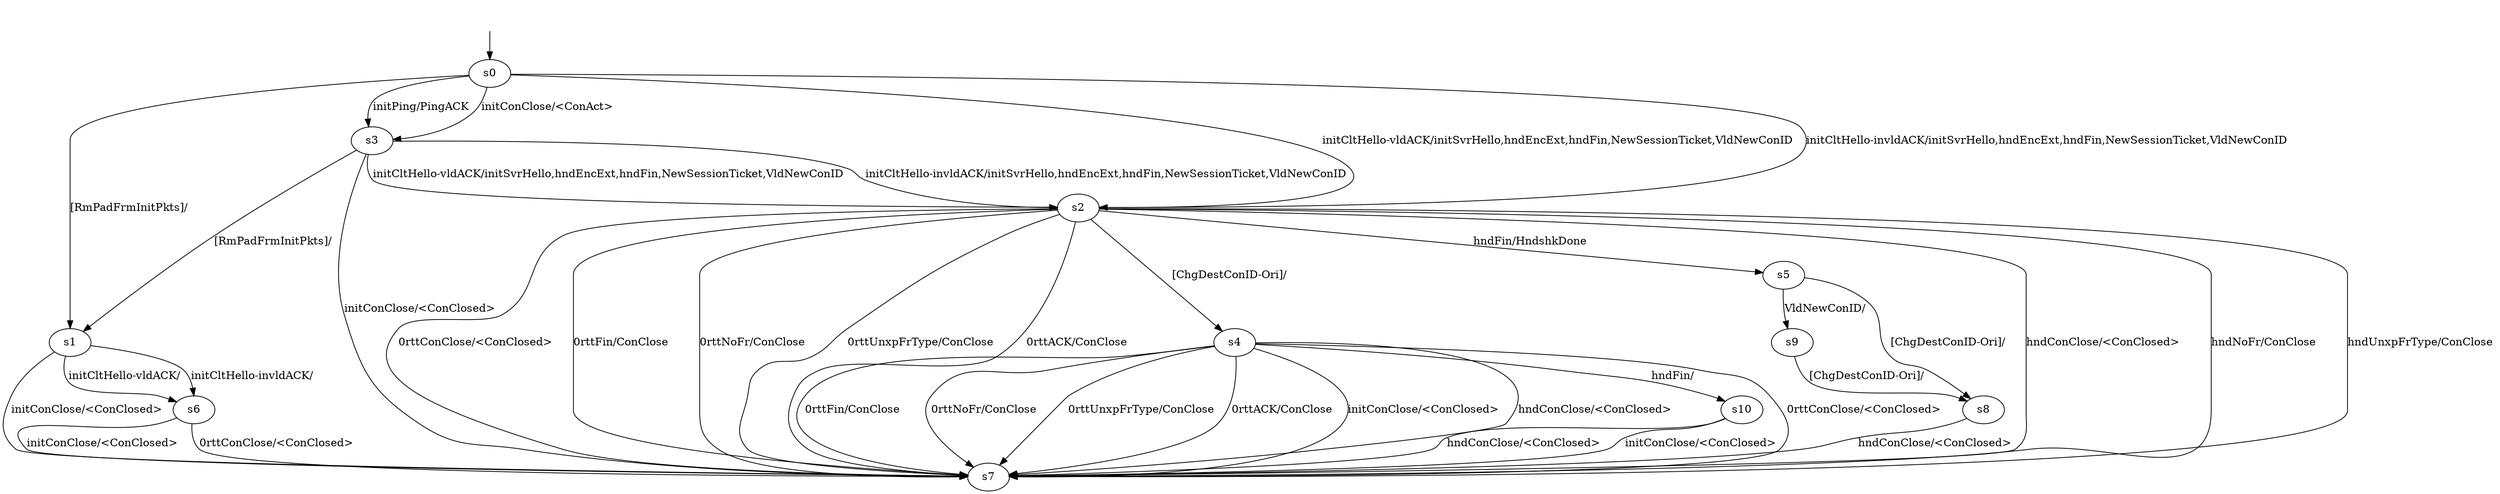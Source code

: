 digraph "../results/quiclyModels/quicly-PSK-0/learnedModel" {
s0 [label=s0];
s1 [label=s1];
s2 [label=s2];
s3 [label=s3];
s4 [label=s4];
s5 [label=s5];
s6 [label=s6];
s7 [label=s7];
s8 [label=s8];
s9 [label=s9];
s10 [label=s10];
s0 -> s3  [label="initPing/PingACK "];
s0 -> s3  [label="initConClose/<ConAct> "];
s0 -> s2  [label="initCltHello-vldACK/initSvrHello,hndEncExt,hndFin,NewSessionTicket,VldNewConID "];
s0 -> s2  [label="initCltHello-invldACK/initSvrHello,hndEncExt,hndFin,NewSessionTicket,VldNewConID "];
s0 -> s1  [label="[RmPadFrmInitPkts]/ "];
s1 -> s7  [label="initConClose/<ConClosed> "];
s1 -> s6  [label="initCltHello-vldACK/ "];
s1 -> s6  [label="initCltHello-invldACK/ "];
s2 -> s5  [label="hndFin/HndshkDone "];
s2 -> s7  [label="hndConClose/<ConClosed> "];
s2 -> s7  [label="hndNoFr/ConClose "];
s2 -> s7  [label="hndUnxpFrType/ConClose "];
s2 -> s7  [label="0rttConClose/<ConClosed> "];
s2 -> s7  [label="0rttFin/ConClose "];
s2 -> s7  [label="0rttNoFr/ConClose "];
s2 -> s7  [label="0rttUnxpFrType/ConClose "];
s2 -> s7  [label="0rttACK/ConClose "];
s2 -> s4  [label="[ChgDestConID-Ori]/ "];
s3 -> s7  [label="initConClose/<ConClosed> "];
s3 -> s2  [label="initCltHello-vldACK/initSvrHello,hndEncExt,hndFin,NewSessionTicket,VldNewConID "];
s3 -> s2  [label="initCltHello-invldACK/initSvrHello,hndEncExt,hndFin,NewSessionTicket,VldNewConID "];
s3 -> s1  [label="[RmPadFrmInitPkts]/ "];
s4 -> s7  [label="initConClose/<ConClosed> "];
s4 -> s10  [label="hndFin/ "];
s4 -> s7  [label="hndConClose/<ConClosed> "];
s4 -> s7  [label="0rttConClose/<ConClosed> "];
s4 -> s7  [label="0rttFin/ConClose "];
s4 -> s7  [label="0rttNoFr/ConClose "];
s4 -> s7  [label="0rttUnxpFrType/ConClose "];
s4 -> s7  [label="0rttACK/ConClose "];
s5 -> s9  [label="VldNewConID/ "];
s5 -> s8  [label="[ChgDestConID-Ori]/ "];
s6 -> s7  [label="initConClose/<ConClosed> "];
s6 -> s7  [label="0rttConClose/<ConClosed> "];
s8 -> s7  [label="hndConClose/<ConClosed> "];
s9 -> s8  [label="[ChgDestConID-Ori]/ "];
s10 -> s7  [label="initConClose/<ConClosed> "];
s10 -> s7  [label="hndConClose/<ConClosed> "];
__start0 [label="", shape=none];
__start0 -> s0  [label=""];
}
